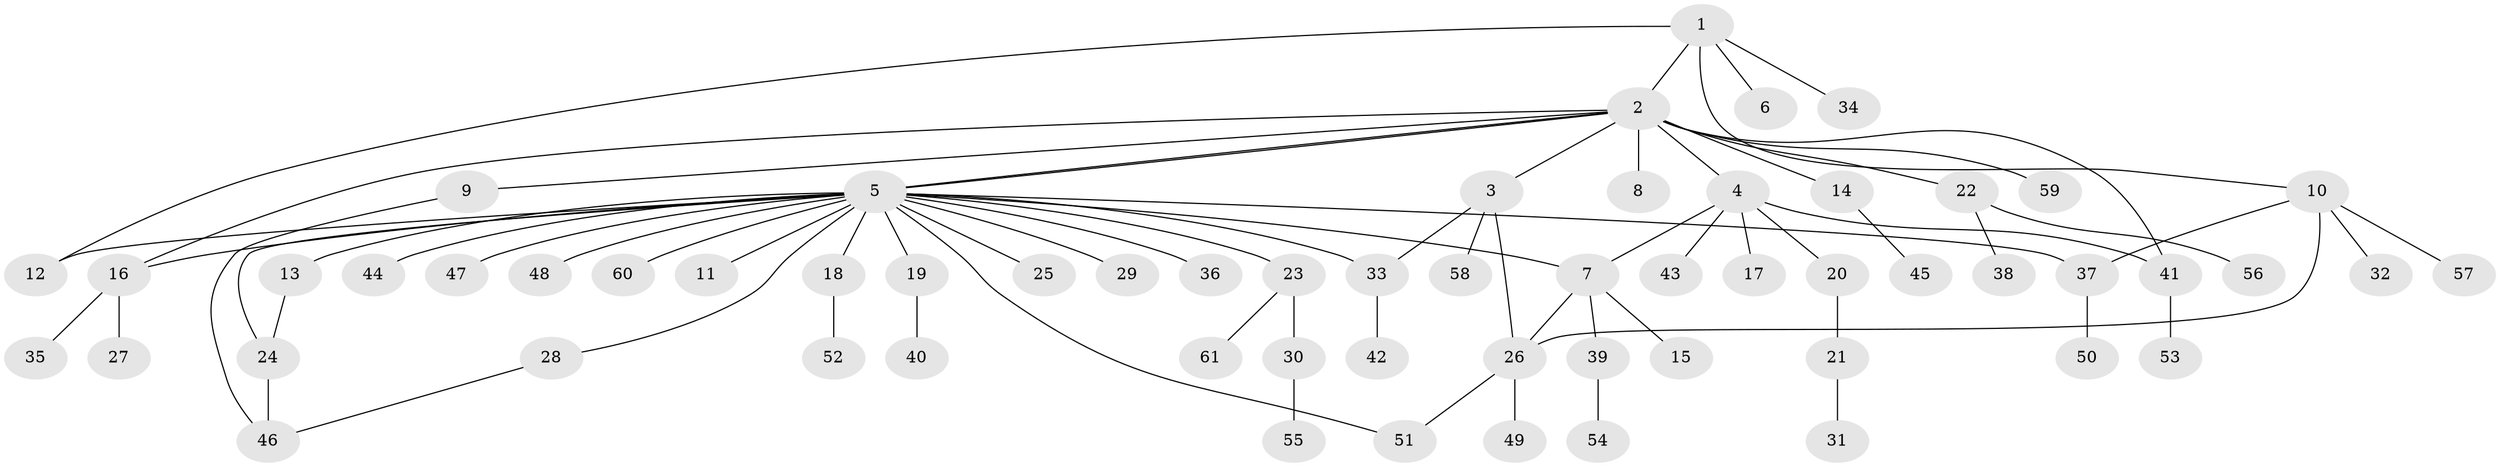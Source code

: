 // Generated by graph-tools (version 1.1) at 2025/11/02/27/25 16:11:15]
// undirected, 61 vertices, 73 edges
graph export_dot {
graph [start="1"]
  node [color=gray90,style=filled];
  1;
  2;
  3;
  4;
  5;
  6;
  7;
  8;
  9;
  10;
  11;
  12;
  13;
  14;
  15;
  16;
  17;
  18;
  19;
  20;
  21;
  22;
  23;
  24;
  25;
  26;
  27;
  28;
  29;
  30;
  31;
  32;
  33;
  34;
  35;
  36;
  37;
  38;
  39;
  40;
  41;
  42;
  43;
  44;
  45;
  46;
  47;
  48;
  49;
  50;
  51;
  52;
  53;
  54;
  55;
  56;
  57;
  58;
  59;
  60;
  61;
  1 -- 2;
  1 -- 6;
  1 -- 10;
  1 -- 12;
  1 -- 34;
  2 -- 3;
  2 -- 4;
  2 -- 5;
  2 -- 5;
  2 -- 8;
  2 -- 9;
  2 -- 14;
  2 -- 16;
  2 -- 22;
  2 -- 41;
  2 -- 59;
  3 -- 26;
  3 -- 33;
  3 -- 58;
  4 -- 7;
  4 -- 17;
  4 -- 20;
  4 -- 41;
  4 -- 43;
  5 -- 7;
  5 -- 11;
  5 -- 12;
  5 -- 13;
  5 -- 16;
  5 -- 18;
  5 -- 19;
  5 -- 23;
  5 -- 24;
  5 -- 25;
  5 -- 28;
  5 -- 29;
  5 -- 33;
  5 -- 36;
  5 -- 37;
  5 -- 44;
  5 -- 47;
  5 -- 48;
  5 -- 51;
  5 -- 60;
  7 -- 15;
  7 -- 26;
  7 -- 39;
  9 -- 46;
  10 -- 26;
  10 -- 32;
  10 -- 37;
  10 -- 57;
  13 -- 24;
  14 -- 45;
  16 -- 27;
  16 -- 35;
  18 -- 52;
  19 -- 40;
  20 -- 21;
  21 -- 31;
  22 -- 38;
  22 -- 56;
  23 -- 30;
  23 -- 61;
  24 -- 46;
  26 -- 49;
  26 -- 51;
  28 -- 46;
  30 -- 55;
  33 -- 42;
  37 -- 50;
  39 -- 54;
  41 -- 53;
}
